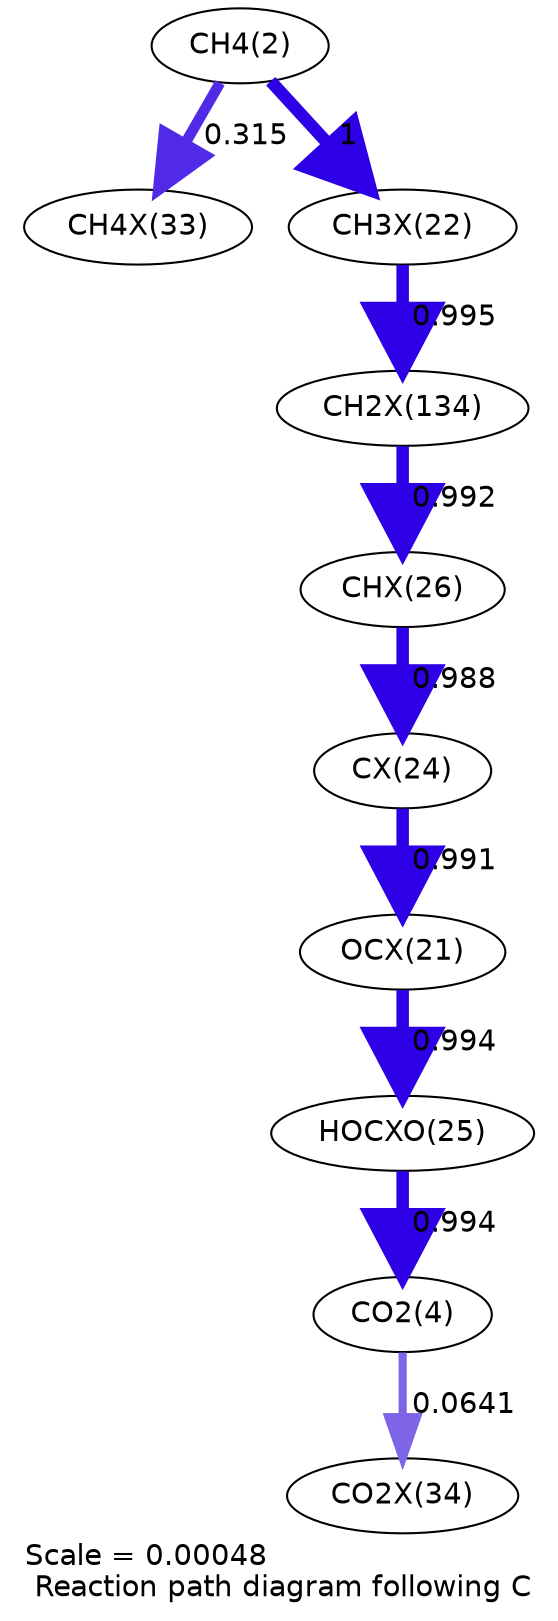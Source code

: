 digraph reaction_paths {
center=1;
s4 -> s31[fontname="Helvetica", penwidth=5.13, arrowsize=2.56, color="0.7, 0.815, 0.9"
, label=" 0.315"];
s4 -> s25[fontname="Helvetica", penwidth=6, arrowsize=3, color="0.7, 1.5, 0.9"
, label=" 1"];
s25 -> s37[fontname="Helvetica", penwidth=6, arrowsize=3, color="0.7, 1.49, 0.9"
, label=" 0.995"];
s37 -> s29[fontname="Helvetica", penwidth=5.99, arrowsize=3, color="0.7, 1.49, 0.9"
, label=" 0.992"];
s29 -> s27[fontname="Helvetica", penwidth=5.99, arrowsize=3, color="0.7, 1.49, 0.9"
, label=" 0.988"];
s27 -> s24[fontname="Helvetica", penwidth=5.99, arrowsize=3, color="0.7, 1.49, 0.9"
, label=" 0.991"];
s24 -> s28[fontname="Helvetica", penwidth=6, arrowsize=3, color="0.7, 1.49, 0.9"
, label=" 0.994"];
s28 -> s6[fontname="Helvetica", penwidth=6, arrowsize=3, color="0.7, 1.49, 0.9"
, label=" 0.994"];
s6 -> s32[fontname="Helvetica", penwidth=3.93, arrowsize=1.96, color="0.7, 0.564, 0.9"
, label=" 0.0641"];
s4 [ fontname="Helvetica", label="CH4(2)"];
s6 [ fontname="Helvetica", label="CO2(4)"];
s24 [ fontname="Helvetica", label="OCX(21)"];
s25 [ fontname="Helvetica", label="CH3X(22)"];
s27 [ fontname="Helvetica", label="CX(24)"];
s28 [ fontname="Helvetica", label="HOCXO(25)"];
s29 [ fontname="Helvetica", label="CHX(26)"];
s31 [ fontname="Helvetica", label="CH4X(33)"];
s32 [ fontname="Helvetica", label="CO2X(34)"];
s37 [ fontname="Helvetica", label="CH2X(134)"];
 label = "Scale = 0.00048\l Reaction path diagram following C";
 fontname = "Helvetica";
}
